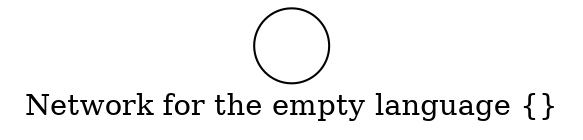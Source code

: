 // This graph generated with hfst-fst2txt
digraph "text(<stdin>)" {
charset = UTF8;
rankdir = LR;
label = "Network for the empty language {}";
node [shape=circle]
"INITIAL" [label=""]
}
